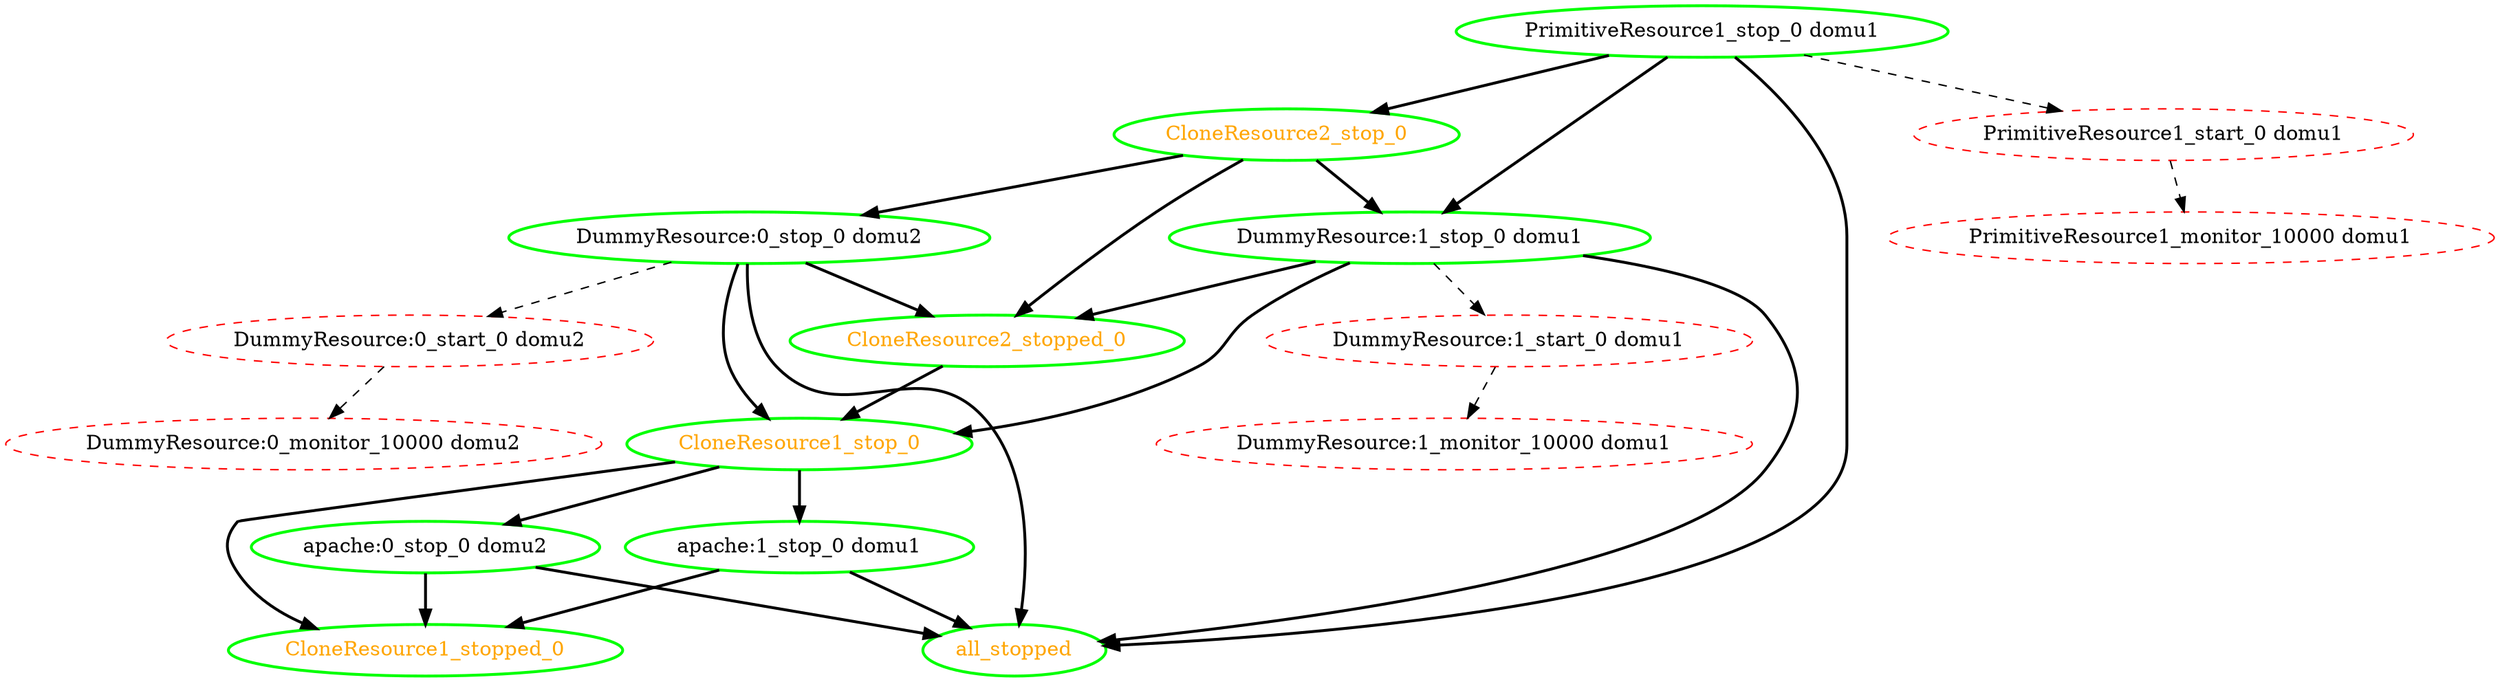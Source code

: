 digraph "g" {
"CloneResource1_stop_0" -> "CloneResource1_stopped_0" [ style = bold]
"CloneResource1_stop_0" -> "apache:0_stop_0 domu2" [ style = bold]
"CloneResource1_stop_0" -> "apache:1_stop_0 domu1" [ style = bold]
"CloneResource1_stop_0" [ style=bold color="green" fontcolor="orange"  ]
"CloneResource1_stopped_0" [ style=bold color="green" fontcolor="orange"  ]
"CloneResource2_stop_0" -> "CloneResource2_stopped_0" [ style = bold]
"CloneResource2_stop_0" -> "DummyResource:0_stop_0 domu2" [ style = bold]
"CloneResource2_stop_0" -> "DummyResource:1_stop_0 domu1" [ style = bold]
"CloneResource2_stop_0" [ style=bold color="green" fontcolor="orange"  ]
"CloneResource2_stopped_0" -> "CloneResource1_stop_0" [ style = bold]
"CloneResource2_stopped_0" [ style=bold color="green" fontcolor="orange"  ]
"DummyResource:0_monitor_10000 domu2" [ style=dashed color="red" fontcolor="black"  ]
"DummyResource:0_start_0 domu2" -> "DummyResource:0_monitor_10000 domu2" [ style = dashed]
"DummyResource:0_start_0 domu2" [ style=dashed color="red" fontcolor="black"  ]
"DummyResource:0_stop_0 domu2" -> "CloneResource1_stop_0" [ style = bold]
"DummyResource:0_stop_0 domu2" -> "CloneResource2_stopped_0" [ style = bold]
"DummyResource:0_stop_0 domu2" -> "DummyResource:0_start_0 domu2" [ style = dashed]
"DummyResource:0_stop_0 domu2" -> "all_stopped" [ style = bold]
"DummyResource:0_stop_0 domu2" [ style=bold color="green" fontcolor="black"  ]
"DummyResource:1_monitor_10000 domu1" [ style=dashed color="red" fontcolor="black"  ]
"DummyResource:1_start_0 domu1" -> "DummyResource:1_monitor_10000 domu1" [ style = dashed]
"DummyResource:1_start_0 domu1" [ style=dashed color="red" fontcolor="black"  ]
"DummyResource:1_stop_0 domu1" -> "CloneResource1_stop_0" [ style = bold]
"DummyResource:1_stop_0 domu1" -> "CloneResource2_stopped_0" [ style = bold]
"DummyResource:1_stop_0 domu1" -> "DummyResource:1_start_0 domu1" [ style = dashed]
"DummyResource:1_stop_0 domu1" -> "all_stopped" [ style = bold]
"DummyResource:1_stop_0 domu1" [ style=bold color="green" fontcolor="black"  ]
"PrimitiveResource1_monitor_10000 domu1" [ style=dashed color="red" fontcolor="black"  ]
"PrimitiveResource1_start_0 domu1" -> "PrimitiveResource1_monitor_10000 domu1" [ style = dashed]
"PrimitiveResource1_start_0 domu1" [ style=dashed color="red" fontcolor="black"  ]
"PrimitiveResource1_stop_0 domu1" -> "CloneResource2_stop_0" [ style = bold]
"PrimitiveResource1_stop_0 domu1" -> "DummyResource:1_stop_0 domu1" [ style = bold]
"PrimitiveResource1_stop_0 domu1" -> "PrimitiveResource1_start_0 domu1" [ style = dashed]
"PrimitiveResource1_stop_0 domu1" -> "all_stopped" [ style = bold]
"PrimitiveResource1_stop_0 domu1" [ style=bold color="green" fontcolor="black"  ]
"all_stopped" [ style=bold color="green" fontcolor="orange"  ]
"apache:0_stop_0 domu2" -> "CloneResource1_stopped_0" [ style = bold]
"apache:0_stop_0 domu2" -> "all_stopped" [ style = bold]
"apache:0_stop_0 domu2" [ style=bold color="green" fontcolor="black"  ]
"apache:1_stop_0 domu1" -> "CloneResource1_stopped_0" [ style = bold]
"apache:1_stop_0 domu1" -> "all_stopped" [ style = bold]
"apache:1_stop_0 domu1" [ style=bold color="green" fontcolor="black"  ]
}
